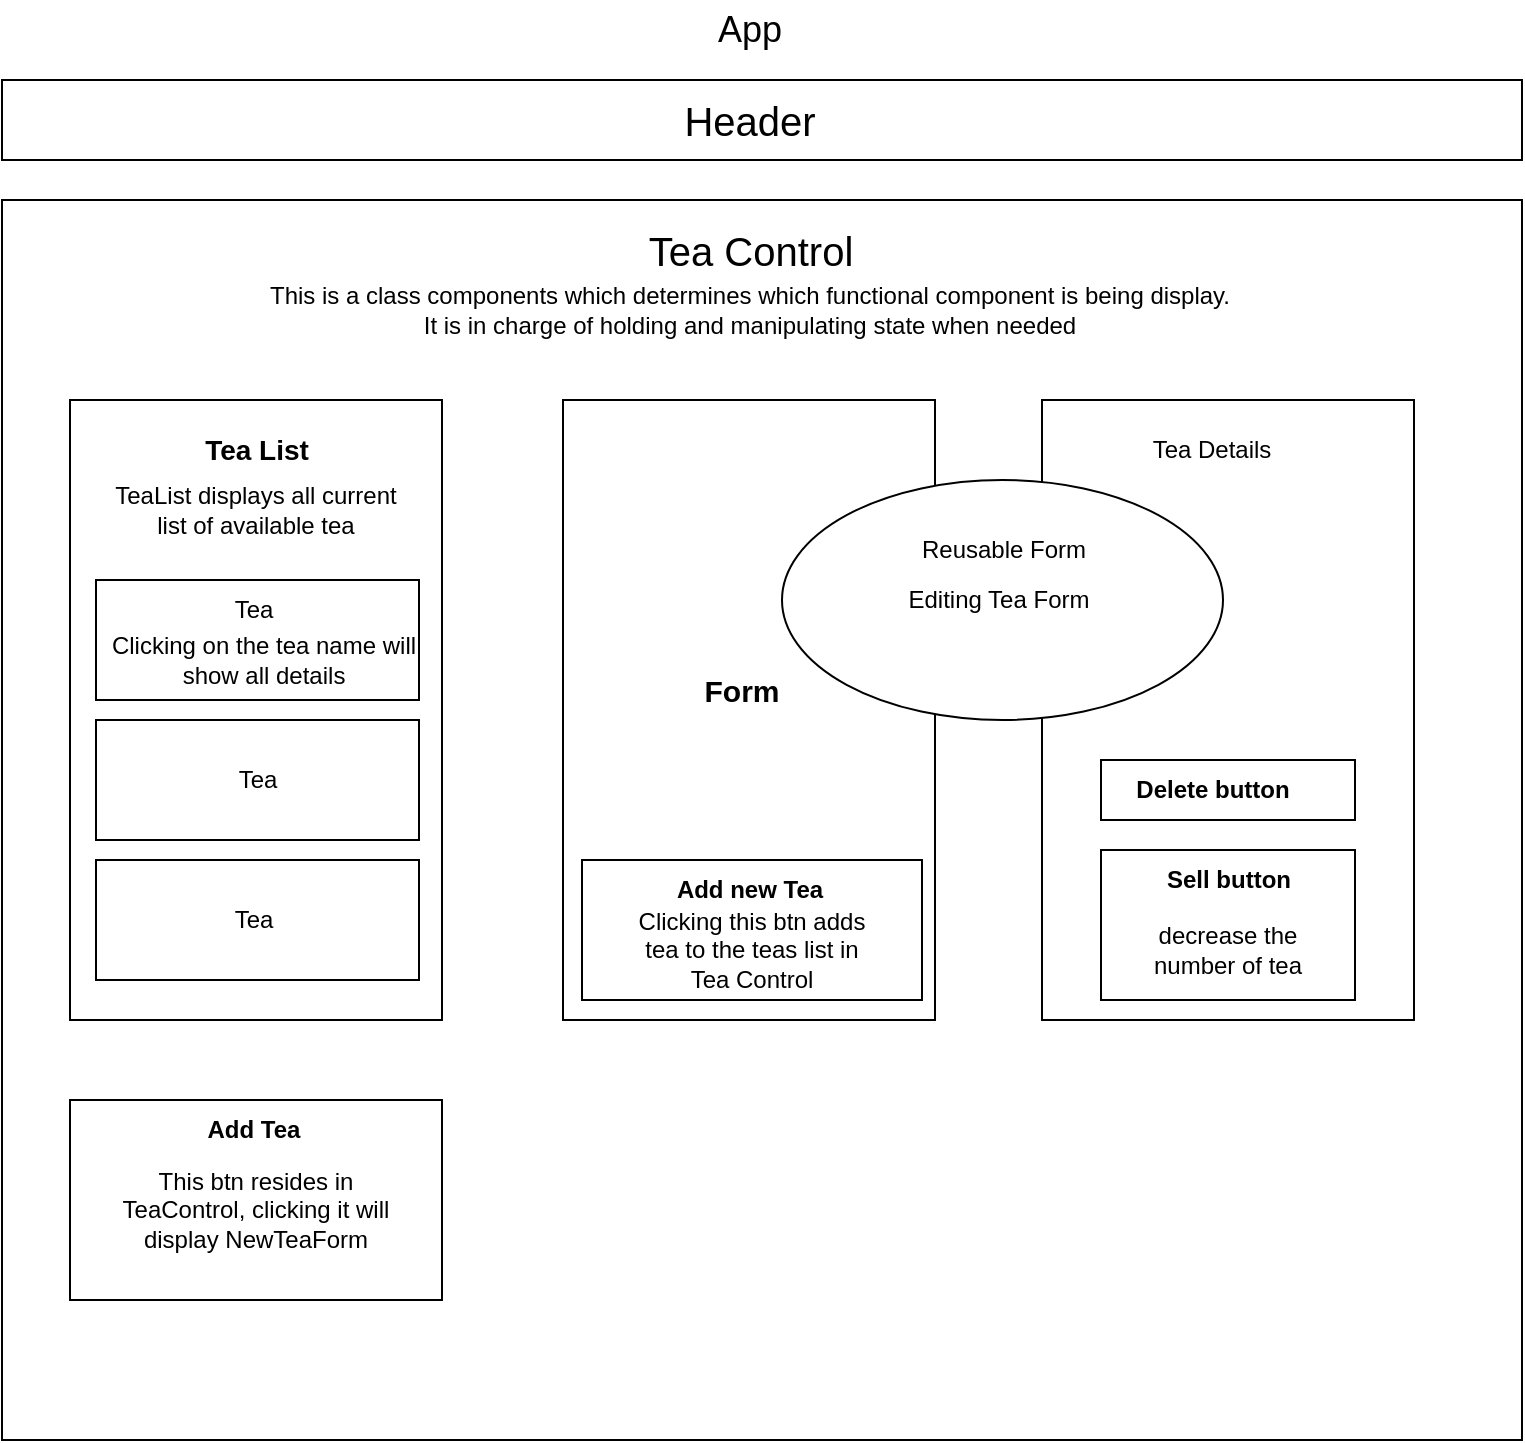 <mxfile version="23.1.1" type="github">
  <diagram name="Page-1" id="vnZBII_xaNk5Z19Bac87">
    <mxGraphModel dx="1434" dy="746" grid="1" gridSize="10" guides="1" tooltips="1" connect="1" arrows="1" fold="1" page="1" pageScale="1" pageWidth="827" pageHeight="1169" math="0" shadow="0">
      <root>
        <mxCell id="0" />
        <mxCell id="1" parent="0" />
        <mxCell id="UgtbDvsUYmOSilJM2y3G-1" value="&lt;font style=&quot;font-size: 18px;&quot;&gt;App&lt;/font&gt;" style="text;strokeColor=none;align=center;fillColor=none;html=1;verticalAlign=middle;whiteSpace=wrap;rounded=0;" parent="1" vertex="1">
          <mxGeometry x="359" y="40" width="110" height="30" as="geometry" />
        </mxCell>
        <mxCell id="UgtbDvsUYmOSilJM2y3G-3" value="" style="rounded=0;whiteSpace=wrap;html=1;" parent="1" vertex="1">
          <mxGeometry x="40" y="80" width="760" height="40" as="geometry" />
        </mxCell>
        <mxCell id="UgtbDvsUYmOSilJM2y3G-2" value="&lt;font style=&quot;font-size: 20px;&quot;&gt;Header&lt;/font&gt;" style="text;strokeColor=none;align=center;fillColor=none;html=1;verticalAlign=middle;whiteSpace=wrap;rounded=0;" parent="1" vertex="1">
          <mxGeometry x="371" y="85" width="86" height="30" as="geometry" />
        </mxCell>
        <mxCell id="UgtbDvsUYmOSilJM2y3G-6" value="" style="rounded=0;whiteSpace=wrap;html=1;" parent="1" vertex="1">
          <mxGeometry x="40" y="140" width="760" height="620" as="geometry" />
        </mxCell>
        <mxCell id="UgtbDvsUYmOSilJM2y3G-7" value="&lt;font size=&quot;1&quot;&gt;&lt;span style=&quot;font-size: 20px;&quot;&gt;Tea Control&lt;/span&gt;&lt;/font&gt;" style="text;strokeColor=none;align=center;fillColor=none;html=1;verticalAlign=middle;whiteSpace=wrap;rounded=0;" parent="1" vertex="1">
          <mxGeometry x="343.5" y="150" width="141" height="30" as="geometry" />
        </mxCell>
        <mxCell id="UgtbDvsUYmOSilJM2y3G-8" value="&lt;div&gt;This is a class components which determines which functional component is being display.&lt;/div&gt;&lt;div&gt;It is in charge of holding and manipulating state when needed&lt;br&gt;&lt;/div&gt;" style="text;strokeColor=none;align=center;fillColor=none;html=1;verticalAlign=middle;whiteSpace=wrap;rounded=0;" parent="1" vertex="1">
          <mxGeometry x="74" y="180" width="680" height="30" as="geometry" />
        </mxCell>
        <mxCell id="UgtbDvsUYmOSilJM2y3G-9" value="" style="rounded=0;whiteSpace=wrap;html=1;" parent="1" vertex="1">
          <mxGeometry x="74" y="240" width="186" height="310" as="geometry" />
        </mxCell>
        <mxCell id="UgtbDvsUYmOSilJM2y3G-10" value="" style="rounded=0;whiteSpace=wrap;html=1;" parent="1" vertex="1">
          <mxGeometry x="320.5" y="240" width="186" height="310" as="geometry" />
        </mxCell>
        <mxCell id="UgtbDvsUYmOSilJM2y3G-11" value="" style="rounded=0;whiteSpace=wrap;html=1;" parent="1" vertex="1">
          <mxGeometry x="560" y="240" width="186" height="310" as="geometry" />
        </mxCell>
        <mxCell id="UgtbDvsUYmOSilJM2y3G-12" value="" style="rounded=0;whiteSpace=wrap;html=1;" parent="1" vertex="1">
          <mxGeometry x="74" y="590" width="186" height="100" as="geometry" />
        </mxCell>
        <mxCell id="UgtbDvsUYmOSilJM2y3G-13" value="" style="rounded=0;whiteSpace=wrap;html=1;" parent="1" vertex="1">
          <mxGeometry x="330" y="470" width="170" height="70" as="geometry" />
        </mxCell>
        <mxCell id="UgtbDvsUYmOSilJM2y3G-15" value="&lt;b&gt;&lt;font style=&quot;font-size: 14px;&quot;&gt;Tea List&lt;/font&gt;&lt;/b&gt;" style="text;strokeColor=none;align=center;fillColor=none;html=1;verticalAlign=middle;whiteSpace=wrap;rounded=0;" parent="1" vertex="1">
          <mxGeometry x="125.5" y="250" width="83" height="30" as="geometry" />
        </mxCell>
        <mxCell id="UgtbDvsUYmOSilJM2y3G-16" value="TeaList displays all current list of available tea" style="text;strokeColor=none;align=center;fillColor=none;html=1;verticalAlign=middle;whiteSpace=wrap;rounded=0;" parent="1" vertex="1">
          <mxGeometry x="87" y="280" width="160" height="30" as="geometry" />
        </mxCell>
        <mxCell id="UgtbDvsUYmOSilJM2y3G-19" value="" style="rounded=0;whiteSpace=wrap;html=1;" parent="1" vertex="1">
          <mxGeometry x="87" y="330" width="161.5" height="60" as="geometry" />
        </mxCell>
        <mxCell id="UgtbDvsUYmOSilJM2y3G-25" value="Tea" style="text;strokeColor=none;align=center;fillColor=none;html=1;verticalAlign=middle;whiteSpace=wrap;rounded=0;" parent="1" vertex="1">
          <mxGeometry x="136.25" y="330" width="60" height="30" as="geometry" />
        </mxCell>
        <mxCell id="UgtbDvsUYmOSilJM2y3G-26" value="Clicking on the tea name will show all details" style="text;strokeColor=none;align=center;fillColor=none;html=1;verticalAlign=middle;whiteSpace=wrap;rounded=0;" parent="1" vertex="1">
          <mxGeometry x="92.5" y="360" width="156" height="20" as="geometry" />
        </mxCell>
        <mxCell id="UgtbDvsUYmOSilJM2y3G-27" value="" style="rounded=0;whiteSpace=wrap;html=1;" parent="1" vertex="1">
          <mxGeometry x="87" y="400" width="161.5" height="60" as="geometry" />
        </mxCell>
        <mxCell id="UgtbDvsUYmOSilJM2y3G-28" value="" style="rounded=0;whiteSpace=wrap;html=1;" parent="1" vertex="1">
          <mxGeometry x="87" y="470" width="161.5" height="60" as="geometry" />
        </mxCell>
        <mxCell id="UgtbDvsUYmOSilJM2y3G-29" value="Tea" style="text;strokeColor=none;align=center;fillColor=none;html=1;verticalAlign=middle;whiteSpace=wrap;rounded=0;" parent="1" vertex="1">
          <mxGeometry x="136.25" y="485" width="60" height="30" as="geometry" />
        </mxCell>
        <mxCell id="UgtbDvsUYmOSilJM2y3G-30" value="Tea" style="text;strokeColor=none;align=center;fillColor=none;html=1;verticalAlign=middle;whiteSpace=wrap;rounded=0;" parent="1" vertex="1">
          <mxGeometry x="137.75" y="415" width="60" height="30" as="geometry" />
        </mxCell>
        <mxCell id="UgtbDvsUYmOSilJM2y3G-31" value="&lt;b&gt;Add Tea&lt;/b&gt;" style="text;strokeColor=none;align=center;fillColor=none;html=1;verticalAlign=middle;whiteSpace=wrap;rounded=0;" parent="1" vertex="1">
          <mxGeometry x="136.25" y="590" width="60" height="30" as="geometry" />
        </mxCell>
        <mxCell id="UgtbDvsUYmOSilJM2y3G-32" value="This btn resides in TeaControl, clicking it will display NewTeaForm" style="text;strokeColor=none;align=center;fillColor=none;html=1;verticalAlign=middle;whiteSpace=wrap;rounded=0;" parent="1" vertex="1">
          <mxGeometry x="93.25" y="620" width="147.5" height="50" as="geometry" />
        </mxCell>
        <mxCell id="UgtbDvsUYmOSilJM2y3G-33" value="&lt;b&gt;&lt;font style=&quot;font-size: 15px;&quot;&gt;Form&lt;/font&gt;&lt;/b&gt;" style="text;strokeColor=none;align=center;fillColor=none;html=1;verticalAlign=middle;whiteSpace=wrap;rounded=0;" parent="1" vertex="1">
          <mxGeometry x="380" y="370" width="60" height="30" as="geometry" />
        </mxCell>
        <mxCell id="UgtbDvsUYmOSilJM2y3G-34" value="&lt;b&gt;Add new Tea &lt;/b&gt;" style="text;strokeColor=none;align=center;fillColor=none;html=1;verticalAlign=middle;whiteSpace=wrap;rounded=0;" parent="1" vertex="1">
          <mxGeometry x="376" y="470" width="76" height="30" as="geometry" />
        </mxCell>
        <mxCell id="UgtbDvsUYmOSilJM2y3G-35" value="Clicking this btn adds tea to the teas list in Tea Control" style="text;strokeColor=none;align=center;fillColor=none;html=1;verticalAlign=middle;whiteSpace=wrap;rounded=0;" parent="1" vertex="1">
          <mxGeometry x="350" y="500" width="130" height="30" as="geometry" />
        </mxCell>
        <mxCell id="UgtbDvsUYmOSilJM2y3G-36" value="Tea Details" style="text;strokeColor=none;align=center;fillColor=none;html=1;verticalAlign=middle;whiteSpace=wrap;rounded=0;" parent="1" vertex="1">
          <mxGeometry x="600" y="250" width="90" height="30" as="geometry" />
        </mxCell>
        <mxCell id="UgtbDvsUYmOSilJM2y3G-37" value="" style="rounded=0;whiteSpace=wrap;html=1;" parent="1" vertex="1">
          <mxGeometry x="589.5" y="420" width="127" height="30" as="geometry" />
        </mxCell>
        <mxCell id="UgtbDvsUYmOSilJM2y3G-38" value="&lt;b&gt;Delete button&lt;/b&gt;" style="text;strokeColor=none;align=center;fillColor=none;html=1;verticalAlign=middle;whiteSpace=wrap;rounded=0;" parent="1" vertex="1">
          <mxGeometry x="597.75" y="420" width="94.5" height="30" as="geometry" />
        </mxCell>
        <mxCell id="UgtbDvsUYmOSilJM2y3G-39" value="" style="rounded=0;whiteSpace=wrap;html=1;" parent="1" vertex="1">
          <mxGeometry x="589.5" y="465" width="127" height="75" as="geometry" />
        </mxCell>
        <mxCell id="UgtbDvsUYmOSilJM2y3G-40" value="&lt;b&gt;Sell button&lt;/b&gt;" style="text;strokeColor=none;align=center;fillColor=none;html=1;verticalAlign=middle;whiteSpace=wrap;rounded=0;" parent="1" vertex="1">
          <mxGeometry x="604.5" y="470" width="97" height="20" as="geometry" />
        </mxCell>
        <mxCell id="UgtbDvsUYmOSilJM2y3G-41" value="decrease the number of tea" style="text;strokeColor=none;align=center;fillColor=none;html=1;verticalAlign=middle;whiteSpace=wrap;rounded=0;" parent="1" vertex="1">
          <mxGeometry x="598" y="500" width="110" height="30" as="geometry" />
        </mxCell>
        <mxCell id="92_oEdT5eBJzrd0z8XLW-2" value="" style="ellipse;whiteSpace=wrap;html=1;" vertex="1" parent="1">
          <mxGeometry x="430" y="280" width="220.5" height="120" as="geometry" />
        </mxCell>
        <mxCell id="92_oEdT5eBJzrd0z8XLW-3" value="Reusable Form" style="text;strokeColor=none;align=center;fillColor=none;html=1;verticalAlign=middle;whiteSpace=wrap;rounded=0;" vertex="1" parent="1">
          <mxGeometry x="493.5" y="300" width="93.5" height="30" as="geometry" />
        </mxCell>
        <mxCell id="92_oEdT5eBJzrd0z8XLW-4" value="Editing Tea Form" style="text;strokeColor=none;align=center;fillColor=none;html=1;verticalAlign=middle;whiteSpace=wrap;rounded=0;" vertex="1" parent="1">
          <mxGeometry x="480" y="325" width="116.5" height="30" as="geometry" />
        </mxCell>
      </root>
    </mxGraphModel>
  </diagram>
</mxfile>
